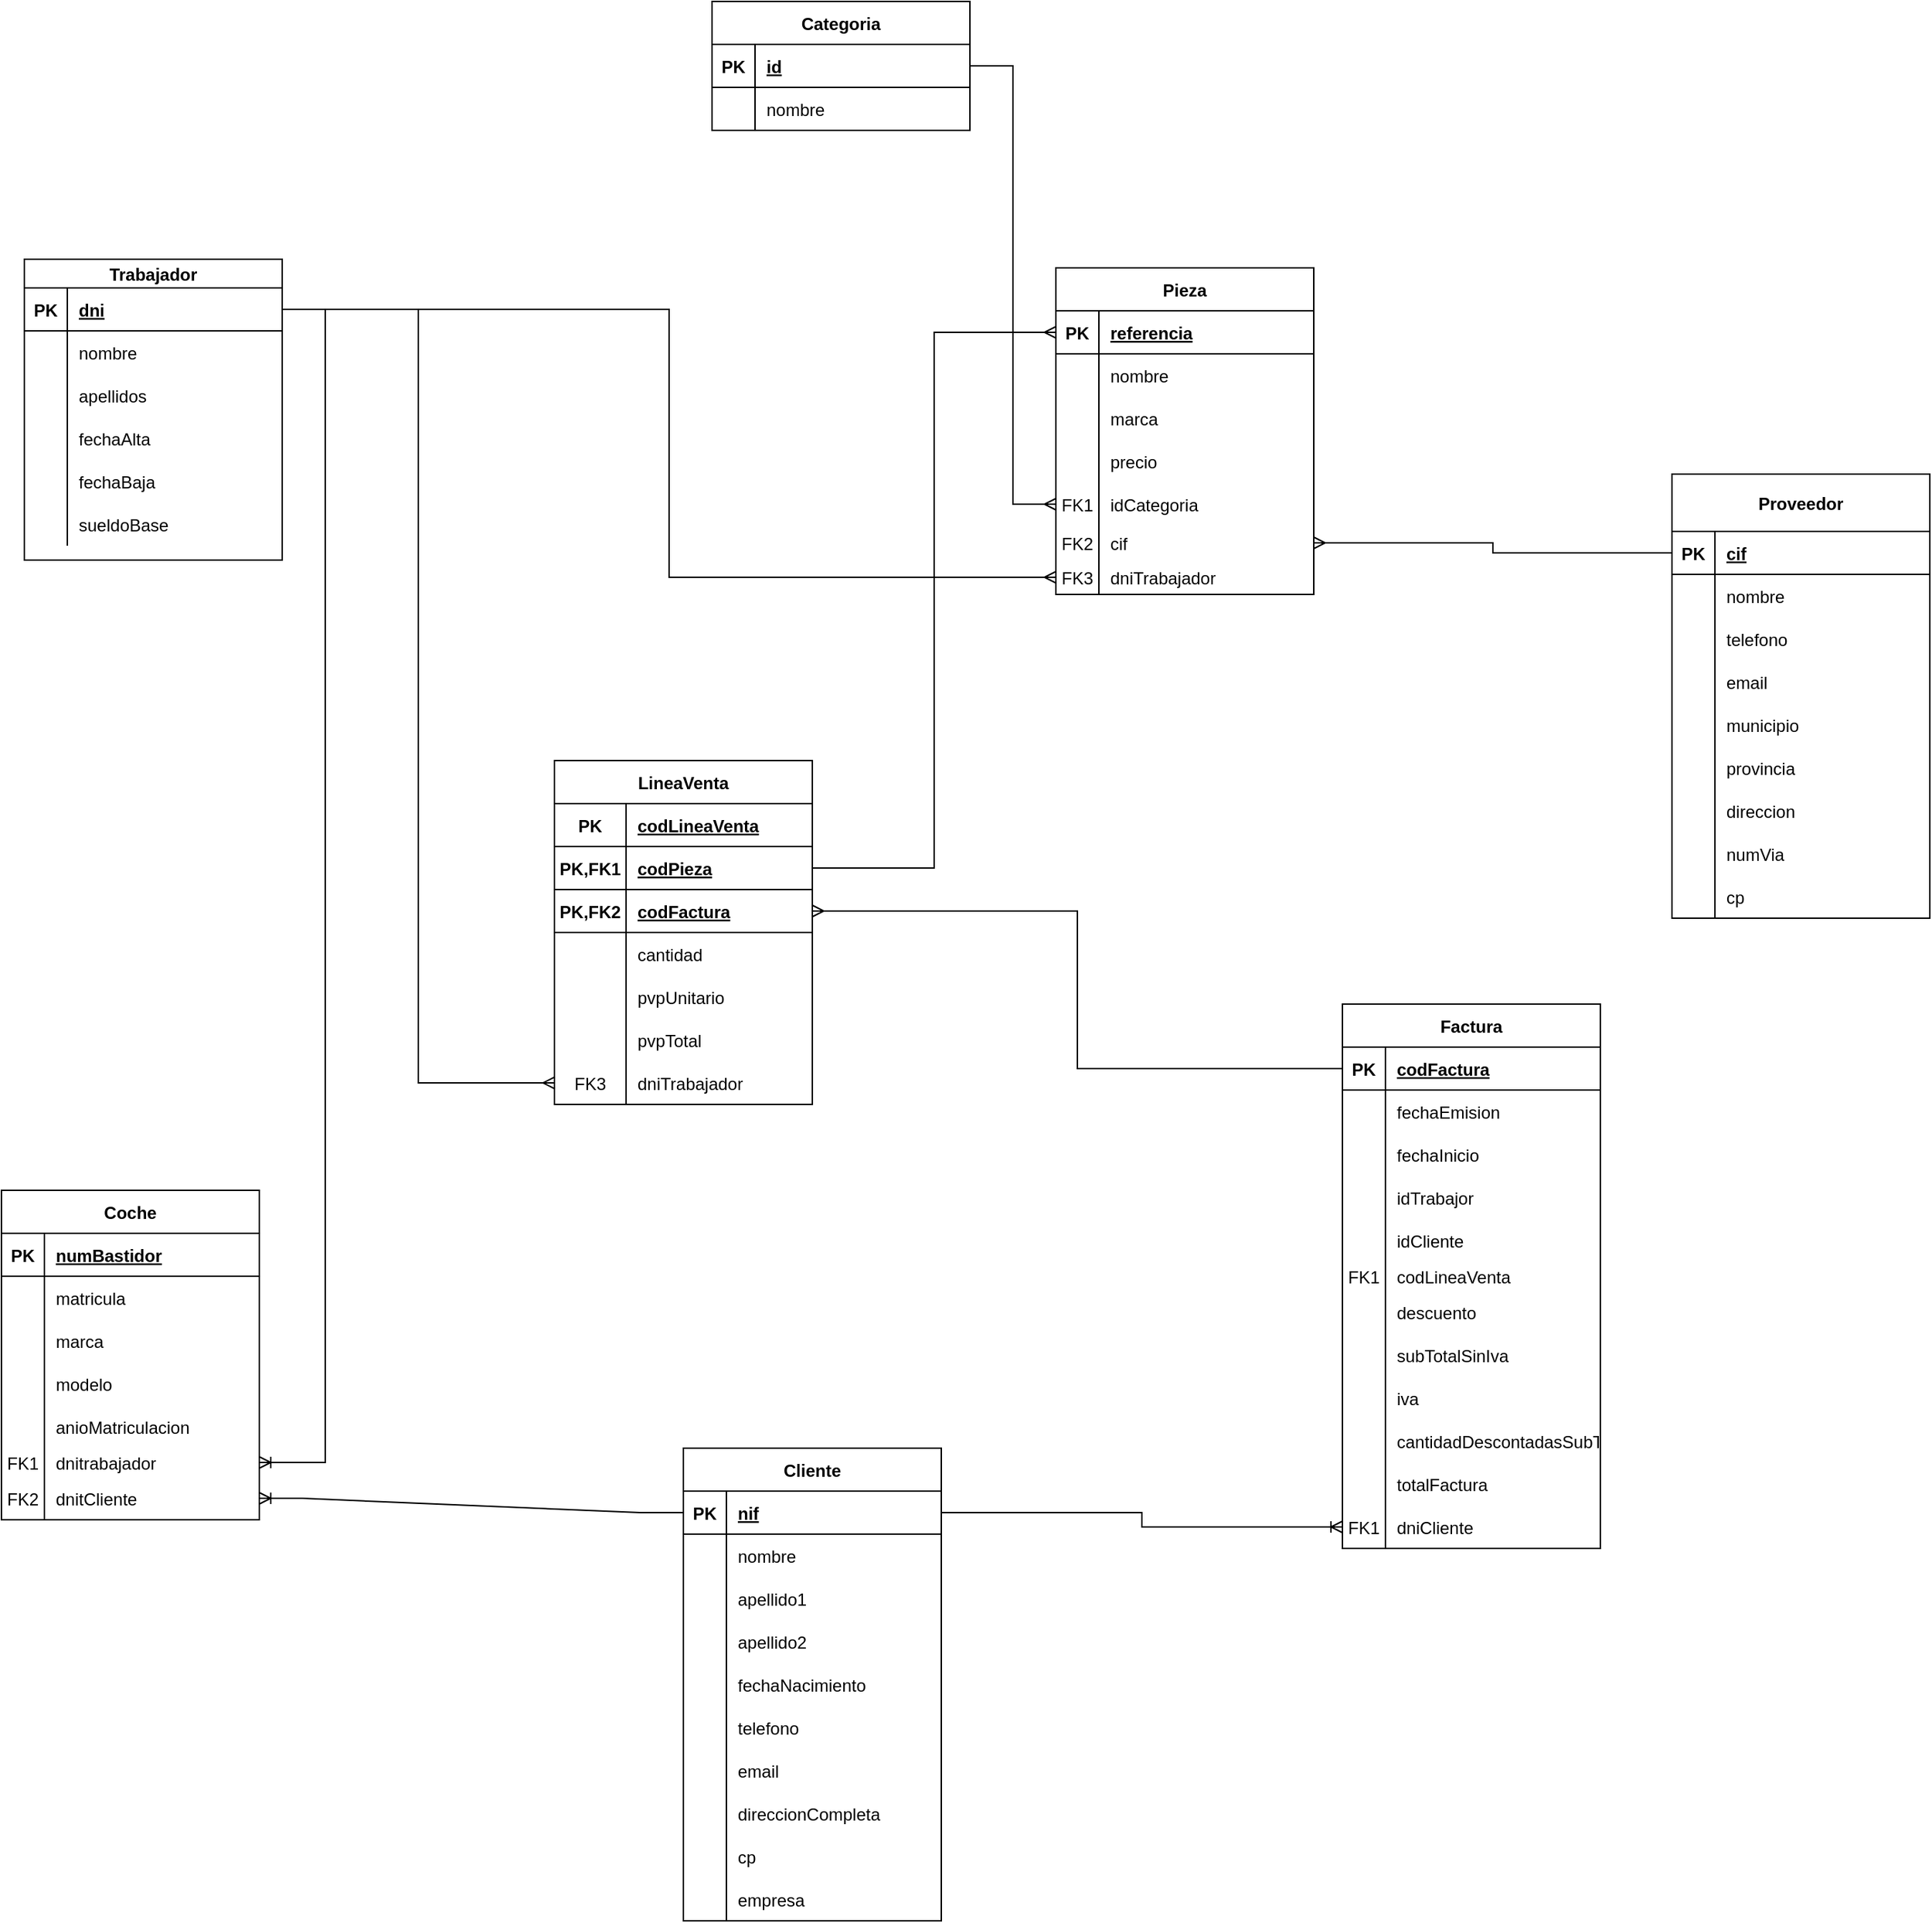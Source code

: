 <mxfile version="20.8.16" type="device"><diagram name="Página-1" id="Az93KRjY-uxkT5ysyOgJ"><mxGraphModel dx="1560" dy="2161" grid="1" gridSize="10" guides="1" tooltips="1" connect="1" arrows="1" fold="1" page="1" pageScale="1" pageWidth="827" pageHeight="1169" math="0" shadow="0"><root><mxCell id="0"/><mxCell id="1" parent="0"/><mxCell id="44bWwldm38G8wdBg2MCT-1" value="Trabajador" style="shape=table;startSize=20;container=1;collapsible=1;childLayout=tableLayout;fixedRows=1;rowLines=0;fontStyle=1;align=center;resizeLast=1;" vertex="1" parent="1"><mxGeometry x="340" y="-680" width="180" height="210" as="geometry"/></mxCell><mxCell id="44bWwldm38G8wdBg2MCT-2" value="" style="shape=tableRow;horizontal=0;startSize=0;swimlaneHead=0;swimlaneBody=0;fillColor=none;collapsible=0;dropTarget=0;points=[[0,0.5],[1,0.5]];portConstraint=eastwest;top=0;left=0;right=0;bottom=1;" vertex="1" parent="44bWwldm38G8wdBg2MCT-1"><mxGeometry y="20" width="180" height="30" as="geometry"/></mxCell><mxCell id="44bWwldm38G8wdBg2MCT-3" value="PK" style="shape=partialRectangle;connectable=0;fillColor=none;top=0;left=0;bottom=0;right=0;fontStyle=1;overflow=hidden;" vertex="1" parent="44bWwldm38G8wdBg2MCT-2"><mxGeometry width="30" height="30" as="geometry"><mxRectangle width="30" height="30" as="alternateBounds"/></mxGeometry></mxCell><mxCell id="44bWwldm38G8wdBg2MCT-4" value="dni" style="shape=partialRectangle;connectable=0;fillColor=none;top=0;left=0;bottom=0;right=0;align=left;spacingLeft=6;fontStyle=5;overflow=hidden;" vertex="1" parent="44bWwldm38G8wdBg2MCT-2"><mxGeometry x="30" width="150" height="30" as="geometry"><mxRectangle width="150" height="30" as="alternateBounds"/></mxGeometry></mxCell><mxCell id="44bWwldm38G8wdBg2MCT-5" value="" style="shape=tableRow;horizontal=0;startSize=0;swimlaneHead=0;swimlaneBody=0;fillColor=none;collapsible=0;dropTarget=0;points=[[0,0.5],[1,0.5]];portConstraint=eastwest;top=0;left=0;right=0;bottom=0;" vertex="1" parent="44bWwldm38G8wdBg2MCT-1"><mxGeometry y="50" width="180" height="30" as="geometry"/></mxCell><mxCell id="44bWwldm38G8wdBg2MCT-6" value="" style="shape=partialRectangle;connectable=0;fillColor=none;top=0;left=0;bottom=0;right=0;editable=1;overflow=hidden;" vertex="1" parent="44bWwldm38G8wdBg2MCT-5"><mxGeometry width="30" height="30" as="geometry"><mxRectangle width="30" height="30" as="alternateBounds"/></mxGeometry></mxCell><mxCell id="44bWwldm38G8wdBg2MCT-7" value="nombre" style="shape=partialRectangle;connectable=0;fillColor=none;top=0;left=0;bottom=0;right=0;align=left;spacingLeft=6;overflow=hidden;" vertex="1" parent="44bWwldm38G8wdBg2MCT-5"><mxGeometry x="30" width="150" height="30" as="geometry"><mxRectangle width="150" height="30" as="alternateBounds"/></mxGeometry></mxCell><mxCell id="44bWwldm38G8wdBg2MCT-8" value="" style="shape=tableRow;horizontal=0;startSize=0;swimlaneHead=0;swimlaneBody=0;fillColor=none;collapsible=0;dropTarget=0;points=[[0,0.5],[1,0.5]];portConstraint=eastwest;top=0;left=0;right=0;bottom=0;" vertex="1" parent="44bWwldm38G8wdBg2MCT-1"><mxGeometry y="80" width="180" height="30" as="geometry"/></mxCell><mxCell id="44bWwldm38G8wdBg2MCT-9" value="" style="shape=partialRectangle;connectable=0;fillColor=none;top=0;left=0;bottom=0;right=0;editable=1;overflow=hidden;" vertex="1" parent="44bWwldm38G8wdBg2MCT-8"><mxGeometry width="30" height="30" as="geometry"><mxRectangle width="30" height="30" as="alternateBounds"/></mxGeometry></mxCell><mxCell id="44bWwldm38G8wdBg2MCT-10" value="apellidos" style="shape=partialRectangle;connectable=0;fillColor=none;top=0;left=0;bottom=0;right=0;align=left;spacingLeft=6;overflow=hidden;" vertex="1" parent="44bWwldm38G8wdBg2MCT-8"><mxGeometry x="30" width="150" height="30" as="geometry"><mxRectangle width="150" height="30" as="alternateBounds"/></mxGeometry></mxCell><mxCell id="44bWwldm38G8wdBg2MCT-11" value="" style="shape=tableRow;horizontal=0;startSize=0;swimlaneHead=0;swimlaneBody=0;fillColor=none;collapsible=0;dropTarget=0;points=[[0,0.5],[1,0.5]];portConstraint=eastwest;top=0;left=0;right=0;bottom=0;" vertex="1" parent="44bWwldm38G8wdBg2MCT-1"><mxGeometry y="110" width="180" height="30" as="geometry"/></mxCell><mxCell id="44bWwldm38G8wdBg2MCT-12" value="" style="shape=partialRectangle;connectable=0;fillColor=none;top=0;left=0;bottom=0;right=0;editable=1;overflow=hidden;" vertex="1" parent="44bWwldm38G8wdBg2MCT-11"><mxGeometry width="30" height="30" as="geometry"><mxRectangle width="30" height="30" as="alternateBounds"/></mxGeometry></mxCell><mxCell id="44bWwldm38G8wdBg2MCT-13" value="fechaAlta" style="shape=partialRectangle;connectable=0;fillColor=none;top=0;left=0;bottom=0;right=0;align=left;spacingLeft=6;overflow=hidden;" vertex="1" parent="44bWwldm38G8wdBg2MCT-11"><mxGeometry x="30" width="150" height="30" as="geometry"><mxRectangle width="150" height="30" as="alternateBounds"/></mxGeometry></mxCell><mxCell id="44bWwldm38G8wdBg2MCT-174" value="" style="shape=tableRow;horizontal=0;startSize=0;swimlaneHead=0;swimlaneBody=0;fillColor=none;collapsible=0;dropTarget=0;points=[[0,0.5],[1,0.5]];portConstraint=eastwest;top=0;left=0;right=0;bottom=0;" vertex="1" parent="44bWwldm38G8wdBg2MCT-1"><mxGeometry y="140" width="180" height="30" as="geometry"/></mxCell><mxCell id="44bWwldm38G8wdBg2MCT-175" value="" style="shape=partialRectangle;connectable=0;fillColor=none;top=0;left=0;bottom=0;right=0;editable=1;overflow=hidden;" vertex="1" parent="44bWwldm38G8wdBg2MCT-174"><mxGeometry width="30" height="30" as="geometry"><mxRectangle width="30" height="30" as="alternateBounds"/></mxGeometry></mxCell><mxCell id="44bWwldm38G8wdBg2MCT-176" value="fechaBaja" style="shape=partialRectangle;connectable=0;fillColor=none;top=0;left=0;bottom=0;right=0;align=left;spacingLeft=6;overflow=hidden;" vertex="1" parent="44bWwldm38G8wdBg2MCT-174"><mxGeometry x="30" width="150" height="30" as="geometry"><mxRectangle width="150" height="30" as="alternateBounds"/></mxGeometry></mxCell><mxCell id="44bWwldm38G8wdBg2MCT-177" value="" style="shape=tableRow;horizontal=0;startSize=0;swimlaneHead=0;swimlaneBody=0;fillColor=none;collapsible=0;dropTarget=0;points=[[0,0.5],[1,0.5]];portConstraint=eastwest;top=0;left=0;right=0;bottom=0;" vertex="1" parent="44bWwldm38G8wdBg2MCT-1"><mxGeometry y="170" width="180" height="30" as="geometry"/></mxCell><mxCell id="44bWwldm38G8wdBg2MCT-178" value="" style="shape=partialRectangle;connectable=0;fillColor=none;top=0;left=0;bottom=0;right=0;editable=1;overflow=hidden;" vertex="1" parent="44bWwldm38G8wdBg2MCT-177"><mxGeometry width="30" height="30" as="geometry"><mxRectangle width="30" height="30" as="alternateBounds"/></mxGeometry></mxCell><mxCell id="44bWwldm38G8wdBg2MCT-179" value="sueldoBase" style="shape=partialRectangle;connectable=0;fillColor=none;top=0;left=0;bottom=0;right=0;align=left;spacingLeft=6;overflow=hidden;" vertex="1" parent="44bWwldm38G8wdBg2MCT-177"><mxGeometry x="30" width="150" height="30" as="geometry"><mxRectangle width="150" height="30" as="alternateBounds"/></mxGeometry></mxCell><mxCell id="44bWwldm38G8wdBg2MCT-14" value="Factura" style="shape=table;startSize=30;container=1;collapsible=1;childLayout=tableLayout;fixedRows=1;rowLines=0;fontStyle=1;align=center;resizeLast=1;" vertex="1" parent="1"><mxGeometry x="1260" y="-160" width="180" height="380" as="geometry"/></mxCell><mxCell id="44bWwldm38G8wdBg2MCT-15" value="" style="shape=tableRow;horizontal=0;startSize=0;swimlaneHead=0;swimlaneBody=0;fillColor=none;collapsible=0;dropTarget=0;points=[[0,0.5],[1,0.5]];portConstraint=eastwest;top=0;left=0;right=0;bottom=1;" vertex="1" parent="44bWwldm38G8wdBg2MCT-14"><mxGeometry y="30" width="180" height="30" as="geometry"/></mxCell><mxCell id="44bWwldm38G8wdBg2MCT-16" value="PK" style="shape=partialRectangle;connectable=0;fillColor=none;top=0;left=0;bottom=0;right=0;fontStyle=1;overflow=hidden;" vertex="1" parent="44bWwldm38G8wdBg2MCT-15"><mxGeometry width="30" height="30" as="geometry"><mxRectangle width="30" height="30" as="alternateBounds"/></mxGeometry></mxCell><mxCell id="44bWwldm38G8wdBg2MCT-17" value="codFactura" style="shape=partialRectangle;connectable=0;fillColor=none;top=0;left=0;bottom=0;right=0;align=left;spacingLeft=6;fontStyle=5;overflow=hidden;" vertex="1" parent="44bWwldm38G8wdBg2MCT-15"><mxGeometry x="30" width="150" height="30" as="geometry"><mxRectangle width="150" height="30" as="alternateBounds"/></mxGeometry></mxCell><mxCell id="44bWwldm38G8wdBg2MCT-18" value="" style="shape=tableRow;horizontal=0;startSize=0;swimlaneHead=0;swimlaneBody=0;fillColor=none;collapsible=0;dropTarget=0;points=[[0,0.5],[1,0.5]];portConstraint=eastwest;top=0;left=0;right=0;bottom=0;" vertex="1" parent="44bWwldm38G8wdBg2MCT-14"><mxGeometry y="60" width="180" height="30" as="geometry"/></mxCell><mxCell id="44bWwldm38G8wdBg2MCT-19" value="" style="shape=partialRectangle;connectable=0;fillColor=none;top=0;left=0;bottom=0;right=0;editable=1;overflow=hidden;" vertex="1" parent="44bWwldm38G8wdBg2MCT-18"><mxGeometry width="30" height="30" as="geometry"><mxRectangle width="30" height="30" as="alternateBounds"/></mxGeometry></mxCell><mxCell id="44bWwldm38G8wdBg2MCT-20" value="fechaEmision" style="shape=partialRectangle;connectable=0;fillColor=none;top=0;left=0;bottom=0;right=0;align=left;spacingLeft=6;overflow=hidden;" vertex="1" parent="44bWwldm38G8wdBg2MCT-18"><mxGeometry x="30" width="150" height="30" as="geometry"><mxRectangle width="150" height="30" as="alternateBounds"/></mxGeometry></mxCell><mxCell id="44bWwldm38G8wdBg2MCT-21" value="" style="shape=tableRow;horizontal=0;startSize=0;swimlaneHead=0;swimlaneBody=0;fillColor=none;collapsible=0;dropTarget=0;points=[[0,0.5],[1,0.5]];portConstraint=eastwest;top=0;left=0;right=0;bottom=0;" vertex="1" parent="44bWwldm38G8wdBg2MCT-14"><mxGeometry y="90" width="180" height="30" as="geometry"/></mxCell><mxCell id="44bWwldm38G8wdBg2MCT-22" value="" style="shape=partialRectangle;connectable=0;fillColor=none;top=0;left=0;bottom=0;right=0;editable=1;overflow=hidden;" vertex="1" parent="44bWwldm38G8wdBg2MCT-21"><mxGeometry width="30" height="30" as="geometry"><mxRectangle width="30" height="30" as="alternateBounds"/></mxGeometry></mxCell><mxCell id="44bWwldm38G8wdBg2MCT-23" value="fechaInicio" style="shape=partialRectangle;connectable=0;fillColor=none;top=0;left=0;bottom=0;right=0;align=left;spacingLeft=6;overflow=hidden;" vertex="1" parent="44bWwldm38G8wdBg2MCT-21"><mxGeometry x="30" width="150" height="30" as="geometry"><mxRectangle width="150" height="30" as="alternateBounds"/></mxGeometry></mxCell><mxCell id="44bWwldm38G8wdBg2MCT-24" value="" style="shape=tableRow;horizontal=0;startSize=0;swimlaneHead=0;swimlaneBody=0;fillColor=none;collapsible=0;dropTarget=0;points=[[0,0.5],[1,0.5]];portConstraint=eastwest;top=0;left=0;right=0;bottom=0;" vertex="1" parent="44bWwldm38G8wdBg2MCT-14"><mxGeometry y="120" width="180" height="30" as="geometry"/></mxCell><mxCell id="44bWwldm38G8wdBg2MCT-25" value="" style="shape=partialRectangle;connectable=0;fillColor=none;top=0;left=0;bottom=0;right=0;editable=1;overflow=hidden;" vertex="1" parent="44bWwldm38G8wdBg2MCT-24"><mxGeometry width="30" height="30" as="geometry"><mxRectangle width="30" height="30" as="alternateBounds"/></mxGeometry></mxCell><mxCell id="44bWwldm38G8wdBg2MCT-26" value="idTrabajor" style="shape=partialRectangle;connectable=0;fillColor=none;top=0;left=0;bottom=0;right=0;align=left;spacingLeft=6;overflow=hidden;" vertex="1" parent="44bWwldm38G8wdBg2MCT-24"><mxGeometry x="30" width="150" height="30" as="geometry"><mxRectangle width="150" height="30" as="alternateBounds"/></mxGeometry></mxCell><mxCell id="44bWwldm38G8wdBg2MCT-150" value="" style="shape=tableRow;horizontal=0;startSize=0;swimlaneHead=0;swimlaneBody=0;fillColor=none;collapsible=0;dropTarget=0;points=[[0,0.5],[1,0.5]];portConstraint=eastwest;top=0;left=0;right=0;bottom=0;" vertex="1" parent="44bWwldm38G8wdBg2MCT-14"><mxGeometry y="150" width="180" height="30" as="geometry"/></mxCell><mxCell id="44bWwldm38G8wdBg2MCT-151" value="" style="shape=partialRectangle;connectable=0;fillColor=none;top=0;left=0;bottom=0;right=0;editable=1;overflow=hidden;" vertex="1" parent="44bWwldm38G8wdBg2MCT-150"><mxGeometry width="30" height="30" as="geometry"><mxRectangle width="30" height="30" as="alternateBounds"/></mxGeometry></mxCell><mxCell id="44bWwldm38G8wdBg2MCT-152" value="idCliente" style="shape=partialRectangle;connectable=0;fillColor=none;top=0;left=0;bottom=0;right=0;align=left;spacingLeft=6;overflow=hidden;" vertex="1" parent="44bWwldm38G8wdBg2MCT-150"><mxGeometry x="30" width="150" height="30" as="geometry"><mxRectangle width="150" height="30" as="alternateBounds"/></mxGeometry></mxCell><mxCell id="44bWwldm38G8wdBg2MCT-153" value="" style="shape=tableRow;horizontal=0;startSize=0;swimlaneHead=0;swimlaneBody=0;fillColor=none;collapsible=0;dropTarget=0;points=[[0,0.5],[1,0.5]];portConstraint=eastwest;top=0;left=0;right=0;bottom=0;" vertex="1" parent="44bWwldm38G8wdBg2MCT-14"><mxGeometry y="180" width="180" height="20" as="geometry"/></mxCell><mxCell id="44bWwldm38G8wdBg2MCT-154" value="FK1" style="shape=partialRectangle;connectable=0;fillColor=none;top=0;left=0;bottom=0;right=0;editable=1;overflow=hidden;" vertex="1" parent="44bWwldm38G8wdBg2MCT-153"><mxGeometry width="30" height="20" as="geometry"><mxRectangle width="30" height="20" as="alternateBounds"/></mxGeometry></mxCell><mxCell id="44bWwldm38G8wdBg2MCT-155" value="codLineaVenta" style="shape=partialRectangle;connectable=0;fillColor=none;top=0;left=0;bottom=0;right=0;align=left;spacingLeft=6;overflow=hidden;" vertex="1" parent="44bWwldm38G8wdBg2MCT-153"><mxGeometry x="30" width="150" height="20" as="geometry"><mxRectangle width="150" height="20" as="alternateBounds"/></mxGeometry></mxCell><mxCell id="44bWwldm38G8wdBg2MCT-156" value="" style="shape=tableRow;horizontal=0;startSize=0;swimlaneHead=0;swimlaneBody=0;fillColor=none;collapsible=0;dropTarget=0;points=[[0,0.5],[1,0.5]];portConstraint=eastwest;top=0;left=0;right=0;bottom=0;" vertex="1" parent="44bWwldm38G8wdBg2MCT-14"><mxGeometry y="200" width="180" height="30" as="geometry"/></mxCell><mxCell id="44bWwldm38G8wdBg2MCT-157" value="" style="shape=partialRectangle;connectable=0;fillColor=none;top=0;left=0;bottom=0;right=0;editable=1;overflow=hidden;" vertex="1" parent="44bWwldm38G8wdBg2MCT-156"><mxGeometry width="30" height="30" as="geometry"><mxRectangle width="30" height="30" as="alternateBounds"/></mxGeometry></mxCell><mxCell id="44bWwldm38G8wdBg2MCT-158" value="descuento" style="shape=partialRectangle;connectable=0;fillColor=none;top=0;left=0;bottom=0;right=0;align=left;spacingLeft=6;overflow=hidden;" vertex="1" parent="44bWwldm38G8wdBg2MCT-156"><mxGeometry x="30" width="150" height="30" as="geometry"><mxRectangle width="150" height="30" as="alternateBounds"/></mxGeometry></mxCell><mxCell id="44bWwldm38G8wdBg2MCT-159" value="" style="shape=tableRow;horizontal=0;startSize=0;swimlaneHead=0;swimlaneBody=0;fillColor=none;collapsible=0;dropTarget=0;points=[[0,0.5],[1,0.5]];portConstraint=eastwest;top=0;left=0;right=0;bottom=0;" vertex="1" parent="44bWwldm38G8wdBg2MCT-14"><mxGeometry y="230" width="180" height="30" as="geometry"/></mxCell><mxCell id="44bWwldm38G8wdBg2MCT-160" value="" style="shape=partialRectangle;connectable=0;fillColor=none;top=0;left=0;bottom=0;right=0;editable=1;overflow=hidden;" vertex="1" parent="44bWwldm38G8wdBg2MCT-159"><mxGeometry width="30" height="30" as="geometry"><mxRectangle width="30" height="30" as="alternateBounds"/></mxGeometry></mxCell><mxCell id="44bWwldm38G8wdBg2MCT-161" value="subTotalSinIva" style="shape=partialRectangle;connectable=0;fillColor=none;top=0;left=0;bottom=0;right=0;align=left;spacingLeft=6;overflow=hidden;" vertex="1" parent="44bWwldm38G8wdBg2MCT-159"><mxGeometry x="30" width="150" height="30" as="geometry"><mxRectangle width="150" height="30" as="alternateBounds"/></mxGeometry></mxCell><mxCell id="44bWwldm38G8wdBg2MCT-162" value="" style="shape=tableRow;horizontal=0;startSize=0;swimlaneHead=0;swimlaneBody=0;fillColor=none;collapsible=0;dropTarget=0;points=[[0,0.5],[1,0.5]];portConstraint=eastwest;top=0;left=0;right=0;bottom=0;" vertex="1" parent="44bWwldm38G8wdBg2MCT-14"><mxGeometry y="260" width="180" height="30" as="geometry"/></mxCell><mxCell id="44bWwldm38G8wdBg2MCT-163" value="" style="shape=partialRectangle;connectable=0;fillColor=none;top=0;left=0;bottom=0;right=0;editable=1;overflow=hidden;" vertex="1" parent="44bWwldm38G8wdBg2MCT-162"><mxGeometry width="30" height="30" as="geometry"><mxRectangle width="30" height="30" as="alternateBounds"/></mxGeometry></mxCell><mxCell id="44bWwldm38G8wdBg2MCT-164" value="iva" style="shape=partialRectangle;connectable=0;fillColor=none;top=0;left=0;bottom=0;right=0;align=left;spacingLeft=6;overflow=hidden;" vertex="1" parent="44bWwldm38G8wdBg2MCT-162"><mxGeometry x="30" width="150" height="30" as="geometry"><mxRectangle width="150" height="30" as="alternateBounds"/></mxGeometry></mxCell><mxCell id="44bWwldm38G8wdBg2MCT-165" value="" style="shape=tableRow;horizontal=0;startSize=0;swimlaneHead=0;swimlaneBody=0;fillColor=none;collapsible=0;dropTarget=0;points=[[0,0.5],[1,0.5]];portConstraint=eastwest;top=0;left=0;right=0;bottom=0;" vertex="1" parent="44bWwldm38G8wdBg2MCT-14"><mxGeometry y="290" width="180" height="30" as="geometry"/></mxCell><mxCell id="44bWwldm38G8wdBg2MCT-166" value="" style="shape=partialRectangle;connectable=0;fillColor=none;top=0;left=0;bottom=0;right=0;editable=1;overflow=hidden;" vertex="1" parent="44bWwldm38G8wdBg2MCT-165"><mxGeometry width="30" height="30" as="geometry"><mxRectangle width="30" height="30" as="alternateBounds"/></mxGeometry></mxCell><mxCell id="44bWwldm38G8wdBg2MCT-167" value="cantidadDescontadasSubTotalSinIva" style="shape=partialRectangle;connectable=0;fillColor=none;top=0;left=0;bottom=0;right=0;align=left;spacingLeft=6;overflow=hidden;" vertex="1" parent="44bWwldm38G8wdBg2MCT-165"><mxGeometry x="30" width="150" height="30" as="geometry"><mxRectangle width="150" height="30" as="alternateBounds"/></mxGeometry></mxCell><mxCell id="44bWwldm38G8wdBg2MCT-168" value="" style="shape=tableRow;horizontal=0;startSize=0;swimlaneHead=0;swimlaneBody=0;fillColor=none;collapsible=0;dropTarget=0;points=[[0,0.5],[1,0.5]];portConstraint=eastwest;top=0;left=0;right=0;bottom=0;" vertex="1" parent="44bWwldm38G8wdBg2MCT-14"><mxGeometry y="320" width="180" height="30" as="geometry"/></mxCell><mxCell id="44bWwldm38G8wdBg2MCT-169" value="" style="shape=partialRectangle;connectable=0;fillColor=none;top=0;left=0;bottom=0;right=0;editable=1;overflow=hidden;" vertex="1" parent="44bWwldm38G8wdBg2MCT-168"><mxGeometry width="30" height="30" as="geometry"><mxRectangle width="30" height="30" as="alternateBounds"/></mxGeometry></mxCell><mxCell id="44bWwldm38G8wdBg2MCT-170" value="totalFactura" style="shape=partialRectangle;connectable=0;fillColor=none;top=0;left=0;bottom=0;right=0;align=left;spacingLeft=6;overflow=hidden;" vertex="1" parent="44bWwldm38G8wdBg2MCT-168"><mxGeometry x="30" width="150" height="30" as="geometry"><mxRectangle width="150" height="30" as="alternateBounds"/></mxGeometry></mxCell><mxCell id="44bWwldm38G8wdBg2MCT-248" value="" style="shape=tableRow;horizontal=0;startSize=0;swimlaneHead=0;swimlaneBody=0;fillColor=none;collapsible=0;dropTarget=0;points=[[0,0.5],[1,0.5]];portConstraint=eastwest;top=0;left=0;right=0;bottom=0;" vertex="1" parent="44bWwldm38G8wdBg2MCT-14"><mxGeometry y="350" width="180" height="30" as="geometry"/></mxCell><mxCell id="44bWwldm38G8wdBg2MCT-249" value="FK1" style="shape=partialRectangle;connectable=0;fillColor=none;top=0;left=0;bottom=0;right=0;editable=1;overflow=hidden;" vertex="1" parent="44bWwldm38G8wdBg2MCT-248"><mxGeometry width="30" height="30" as="geometry"><mxRectangle width="30" height="30" as="alternateBounds"/></mxGeometry></mxCell><mxCell id="44bWwldm38G8wdBg2MCT-250" value="dniCliente" style="shape=partialRectangle;connectable=0;fillColor=none;top=0;left=0;bottom=0;right=0;align=left;spacingLeft=6;overflow=hidden;" vertex="1" parent="44bWwldm38G8wdBg2MCT-248"><mxGeometry x="30" width="150" height="30" as="geometry"><mxRectangle width="150" height="30" as="alternateBounds"/></mxGeometry></mxCell><mxCell id="44bWwldm38G8wdBg2MCT-27" value="LineaVenta" style="shape=table;startSize=30;container=1;collapsible=1;childLayout=tableLayout;fixedRows=1;rowLines=0;fontStyle=1;align=center;resizeLast=1;" vertex="1" parent="1"><mxGeometry x="710" y="-330" width="180" height="240" as="geometry"/></mxCell><mxCell id="44bWwldm38G8wdBg2MCT-28" value="" style="shape=tableRow;horizontal=0;startSize=0;swimlaneHead=0;swimlaneBody=0;fillColor=none;collapsible=0;dropTarget=0;points=[[0,0.5],[1,0.5]];portConstraint=eastwest;top=0;left=0;right=0;bottom=1;" vertex="1" parent="44bWwldm38G8wdBg2MCT-27"><mxGeometry y="30" width="180" height="30" as="geometry"/></mxCell><mxCell id="44bWwldm38G8wdBg2MCT-29" value="PK" style="shape=partialRectangle;connectable=0;fillColor=none;top=0;left=0;bottom=0;right=0;fontStyle=1;overflow=hidden;" vertex="1" parent="44bWwldm38G8wdBg2MCT-28"><mxGeometry width="50" height="30" as="geometry"><mxRectangle width="50" height="30" as="alternateBounds"/></mxGeometry></mxCell><mxCell id="44bWwldm38G8wdBg2MCT-30" value="codLineaVenta" style="shape=partialRectangle;connectable=0;fillColor=none;top=0;left=0;bottom=0;right=0;align=left;spacingLeft=6;fontStyle=5;overflow=hidden;" vertex="1" parent="44bWwldm38G8wdBg2MCT-28"><mxGeometry x="50" width="130" height="30" as="geometry"><mxRectangle width="130" height="30" as="alternateBounds"/></mxGeometry></mxCell><mxCell id="44bWwldm38G8wdBg2MCT-271" value="" style="shape=tableRow;horizontal=0;startSize=0;swimlaneHead=0;swimlaneBody=0;fillColor=none;collapsible=0;dropTarget=0;points=[[0,0.5],[1,0.5]];portConstraint=eastwest;top=0;left=0;right=0;bottom=1;" vertex="1" parent="44bWwldm38G8wdBg2MCT-27"><mxGeometry y="60" width="180" height="30" as="geometry"/></mxCell><mxCell id="44bWwldm38G8wdBg2MCT-272" value="PK,FK1" style="shape=partialRectangle;connectable=0;fillColor=none;top=0;left=0;bottom=0;right=0;fontStyle=1;overflow=hidden;" vertex="1" parent="44bWwldm38G8wdBg2MCT-271"><mxGeometry width="50" height="30" as="geometry"><mxRectangle width="50" height="30" as="alternateBounds"/></mxGeometry></mxCell><mxCell id="44bWwldm38G8wdBg2MCT-273" value="codPieza" style="shape=partialRectangle;connectable=0;fillColor=none;top=0;left=0;bottom=0;right=0;align=left;spacingLeft=6;fontStyle=5;overflow=hidden;" vertex="1" parent="44bWwldm38G8wdBg2MCT-271"><mxGeometry x="50" width="130" height="30" as="geometry"><mxRectangle width="130" height="30" as="alternateBounds"/></mxGeometry></mxCell><mxCell id="44bWwldm38G8wdBg2MCT-263" value="" style="shape=tableRow;horizontal=0;startSize=0;swimlaneHead=0;swimlaneBody=0;fillColor=none;collapsible=0;dropTarget=0;points=[[0,0.5],[1,0.5]];portConstraint=eastwest;top=0;left=0;right=0;bottom=1;" vertex="1" parent="44bWwldm38G8wdBg2MCT-27"><mxGeometry y="90" width="180" height="30" as="geometry"/></mxCell><mxCell id="44bWwldm38G8wdBg2MCT-264" value="PK,FK2" style="shape=partialRectangle;connectable=0;fillColor=none;top=0;left=0;bottom=0;right=0;fontStyle=1;overflow=hidden;" vertex="1" parent="44bWwldm38G8wdBg2MCT-263"><mxGeometry width="50" height="30" as="geometry"><mxRectangle width="50" height="30" as="alternateBounds"/></mxGeometry></mxCell><mxCell id="44bWwldm38G8wdBg2MCT-265" value="codFactura" style="shape=partialRectangle;connectable=0;fillColor=none;top=0;left=0;bottom=0;right=0;align=left;spacingLeft=6;fontStyle=5;overflow=hidden;" vertex="1" parent="44bWwldm38G8wdBg2MCT-263"><mxGeometry x="50" width="130" height="30" as="geometry"><mxRectangle width="130" height="30" as="alternateBounds"/></mxGeometry></mxCell><mxCell id="44bWwldm38G8wdBg2MCT-34" value="" style="shape=tableRow;horizontal=0;startSize=0;swimlaneHead=0;swimlaneBody=0;fillColor=none;collapsible=0;dropTarget=0;points=[[0,0.5],[1,0.5]];portConstraint=eastwest;top=0;left=0;right=0;bottom=0;" vertex="1" parent="44bWwldm38G8wdBg2MCT-27"><mxGeometry y="120" width="180" height="30" as="geometry"/></mxCell><mxCell id="44bWwldm38G8wdBg2MCT-35" value="" style="shape=partialRectangle;connectable=0;fillColor=none;top=0;left=0;bottom=0;right=0;editable=1;overflow=hidden;" vertex="1" parent="44bWwldm38G8wdBg2MCT-34"><mxGeometry width="50" height="30" as="geometry"><mxRectangle width="50" height="30" as="alternateBounds"/></mxGeometry></mxCell><mxCell id="44bWwldm38G8wdBg2MCT-36" value="cantidad" style="shape=partialRectangle;connectable=0;fillColor=none;top=0;left=0;bottom=0;right=0;align=left;spacingLeft=6;overflow=hidden;" vertex="1" parent="44bWwldm38G8wdBg2MCT-34"><mxGeometry x="50" width="130" height="30" as="geometry"><mxRectangle width="130" height="30" as="alternateBounds"/></mxGeometry></mxCell><mxCell id="44bWwldm38G8wdBg2MCT-37" value="" style="shape=tableRow;horizontal=0;startSize=0;swimlaneHead=0;swimlaneBody=0;fillColor=none;collapsible=0;dropTarget=0;points=[[0,0.5],[1,0.5]];portConstraint=eastwest;top=0;left=0;right=0;bottom=0;" vertex="1" parent="44bWwldm38G8wdBg2MCT-27"><mxGeometry y="150" width="180" height="30" as="geometry"/></mxCell><mxCell id="44bWwldm38G8wdBg2MCT-38" value="" style="shape=partialRectangle;connectable=0;fillColor=none;top=0;left=0;bottom=0;right=0;editable=1;overflow=hidden;" vertex="1" parent="44bWwldm38G8wdBg2MCT-37"><mxGeometry width="50" height="30" as="geometry"><mxRectangle width="50" height="30" as="alternateBounds"/></mxGeometry></mxCell><mxCell id="44bWwldm38G8wdBg2MCT-39" value="pvpUnitario" style="shape=partialRectangle;connectable=0;fillColor=none;top=0;left=0;bottom=0;right=0;align=left;spacingLeft=6;overflow=hidden;" vertex="1" parent="44bWwldm38G8wdBg2MCT-37"><mxGeometry x="50" width="130" height="30" as="geometry"><mxRectangle width="130" height="30" as="alternateBounds"/></mxGeometry></mxCell><mxCell id="44bWwldm38G8wdBg2MCT-147" value="" style="shape=tableRow;horizontal=0;startSize=0;swimlaneHead=0;swimlaneBody=0;fillColor=none;collapsible=0;dropTarget=0;points=[[0,0.5],[1,0.5]];portConstraint=eastwest;top=0;left=0;right=0;bottom=0;" vertex="1" parent="44bWwldm38G8wdBg2MCT-27"><mxGeometry y="180" width="180" height="30" as="geometry"/></mxCell><mxCell id="44bWwldm38G8wdBg2MCT-148" value="" style="shape=partialRectangle;connectable=0;fillColor=none;top=0;left=0;bottom=0;right=0;editable=1;overflow=hidden;" vertex="1" parent="44bWwldm38G8wdBg2MCT-147"><mxGeometry width="50" height="30" as="geometry"><mxRectangle width="50" height="30" as="alternateBounds"/></mxGeometry></mxCell><mxCell id="44bWwldm38G8wdBg2MCT-149" value="pvpTotal" style="shape=partialRectangle;connectable=0;fillColor=none;top=0;left=0;bottom=0;right=0;align=left;spacingLeft=6;overflow=hidden;" vertex="1" parent="44bWwldm38G8wdBg2MCT-147"><mxGeometry x="50" width="130" height="30" as="geometry"><mxRectangle width="130" height="30" as="alternateBounds"/></mxGeometry></mxCell><mxCell id="44bWwldm38G8wdBg2MCT-280" value="" style="shape=tableRow;horizontal=0;startSize=0;swimlaneHead=0;swimlaneBody=0;fillColor=none;collapsible=0;dropTarget=0;points=[[0,0.5],[1,0.5]];portConstraint=eastwest;top=0;left=0;right=0;bottom=0;" vertex="1" parent="44bWwldm38G8wdBg2MCT-27"><mxGeometry y="210" width="180" height="30" as="geometry"/></mxCell><mxCell id="44bWwldm38G8wdBg2MCT-281" value="FK3" style="shape=partialRectangle;connectable=0;fillColor=none;top=0;left=0;bottom=0;right=0;editable=1;overflow=hidden;" vertex="1" parent="44bWwldm38G8wdBg2MCT-280"><mxGeometry width="50" height="30" as="geometry"><mxRectangle width="50" height="30" as="alternateBounds"/></mxGeometry></mxCell><mxCell id="44bWwldm38G8wdBg2MCT-282" value="dniTrabajador" style="shape=partialRectangle;connectable=0;fillColor=none;top=0;left=0;bottom=0;right=0;align=left;spacingLeft=6;overflow=hidden;" vertex="1" parent="44bWwldm38G8wdBg2MCT-280"><mxGeometry x="50" width="130" height="30" as="geometry"><mxRectangle width="130" height="30" as="alternateBounds"/></mxGeometry></mxCell><mxCell id="44bWwldm38G8wdBg2MCT-40" value="Proveedor" style="shape=table;startSize=40;container=1;collapsible=1;childLayout=tableLayout;fixedRows=1;rowLines=0;fontStyle=1;align=center;resizeLast=1;" vertex="1" parent="1"><mxGeometry x="1490" y="-530" width="180" height="310" as="geometry"/></mxCell><mxCell id="44bWwldm38G8wdBg2MCT-41" value="" style="shape=tableRow;horizontal=0;startSize=0;swimlaneHead=0;swimlaneBody=0;fillColor=none;collapsible=0;dropTarget=0;points=[[0,0.5],[1,0.5]];portConstraint=eastwest;top=0;left=0;right=0;bottom=1;" vertex="1" parent="44bWwldm38G8wdBg2MCT-40"><mxGeometry y="40" width="180" height="30" as="geometry"/></mxCell><mxCell id="44bWwldm38G8wdBg2MCT-42" value="PK" style="shape=partialRectangle;connectable=0;fillColor=none;top=0;left=0;bottom=0;right=0;fontStyle=1;overflow=hidden;" vertex="1" parent="44bWwldm38G8wdBg2MCT-41"><mxGeometry width="30" height="30" as="geometry"><mxRectangle width="30" height="30" as="alternateBounds"/></mxGeometry></mxCell><mxCell id="44bWwldm38G8wdBg2MCT-43" value="cif" style="shape=partialRectangle;connectable=0;fillColor=none;top=0;left=0;bottom=0;right=0;align=left;spacingLeft=6;fontStyle=5;overflow=hidden;" vertex="1" parent="44bWwldm38G8wdBg2MCT-41"><mxGeometry x="30" width="150" height="30" as="geometry"><mxRectangle width="150" height="30" as="alternateBounds"/></mxGeometry></mxCell><mxCell id="44bWwldm38G8wdBg2MCT-44" value="" style="shape=tableRow;horizontal=0;startSize=0;swimlaneHead=0;swimlaneBody=0;fillColor=none;collapsible=0;dropTarget=0;points=[[0,0.5],[1,0.5]];portConstraint=eastwest;top=0;left=0;right=0;bottom=0;" vertex="1" parent="44bWwldm38G8wdBg2MCT-40"><mxGeometry y="70" width="180" height="30" as="geometry"/></mxCell><mxCell id="44bWwldm38G8wdBg2MCT-45" value="" style="shape=partialRectangle;connectable=0;fillColor=none;top=0;left=0;bottom=0;right=0;editable=1;overflow=hidden;" vertex="1" parent="44bWwldm38G8wdBg2MCT-44"><mxGeometry width="30" height="30" as="geometry"><mxRectangle width="30" height="30" as="alternateBounds"/></mxGeometry></mxCell><mxCell id="44bWwldm38G8wdBg2MCT-46" value="nombre" style="shape=partialRectangle;connectable=0;fillColor=none;top=0;left=0;bottom=0;right=0;align=left;spacingLeft=6;overflow=hidden;" vertex="1" parent="44bWwldm38G8wdBg2MCT-44"><mxGeometry x="30" width="150" height="30" as="geometry"><mxRectangle width="150" height="30" as="alternateBounds"/></mxGeometry></mxCell><mxCell id="44bWwldm38G8wdBg2MCT-47" value="" style="shape=tableRow;horizontal=0;startSize=0;swimlaneHead=0;swimlaneBody=0;fillColor=none;collapsible=0;dropTarget=0;points=[[0,0.5],[1,0.5]];portConstraint=eastwest;top=0;left=0;right=0;bottom=0;" vertex="1" parent="44bWwldm38G8wdBg2MCT-40"><mxGeometry y="100" width="180" height="30" as="geometry"/></mxCell><mxCell id="44bWwldm38G8wdBg2MCT-48" value="" style="shape=partialRectangle;connectable=0;fillColor=none;top=0;left=0;bottom=0;right=0;editable=1;overflow=hidden;" vertex="1" parent="44bWwldm38G8wdBg2MCT-47"><mxGeometry width="30" height="30" as="geometry"><mxRectangle width="30" height="30" as="alternateBounds"/></mxGeometry></mxCell><mxCell id="44bWwldm38G8wdBg2MCT-49" value="telefono" style="shape=partialRectangle;connectable=0;fillColor=none;top=0;left=0;bottom=0;right=0;align=left;spacingLeft=6;overflow=hidden;" vertex="1" parent="44bWwldm38G8wdBg2MCT-47"><mxGeometry x="30" width="150" height="30" as="geometry"><mxRectangle width="150" height="30" as="alternateBounds"/></mxGeometry></mxCell><mxCell id="44bWwldm38G8wdBg2MCT-50" value="" style="shape=tableRow;horizontal=0;startSize=0;swimlaneHead=0;swimlaneBody=0;fillColor=none;collapsible=0;dropTarget=0;points=[[0,0.5],[1,0.5]];portConstraint=eastwest;top=0;left=0;right=0;bottom=0;" vertex="1" parent="44bWwldm38G8wdBg2MCT-40"><mxGeometry y="130" width="180" height="30" as="geometry"/></mxCell><mxCell id="44bWwldm38G8wdBg2MCT-51" value="" style="shape=partialRectangle;connectable=0;fillColor=none;top=0;left=0;bottom=0;right=0;editable=1;overflow=hidden;" vertex="1" parent="44bWwldm38G8wdBg2MCT-50"><mxGeometry width="30" height="30" as="geometry"><mxRectangle width="30" height="30" as="alternateBounds"/></mxGeometry></mxCell><mxCell id="44bWwldm38G8wdBg2MCT-52" value="email" style="shape=partialRectangle;connectable=0;fillColor=none;top=0;left=0;bottom=0;right=0;align=left;spacingLeft=6;overflow=hidden;" vertex="1" parent="44bWwldm38G8wdBg2MCT-50"><mxGeometry x="30" width="150" height="30" as="geometry"><mxRectangle width="150" height="30" as="alternateBounds"/></mxGeometry></mxCell><mxCell id="44bWwldm38G8wdBg2MCT-132" value="" style="shape=tableRow;horizontal=0;startSize=0;swimlaneHead=0;swimlaneBody=0;fillColor=none;collapsible=0;dropTarget=0;points=[[0,0.5],[1,0.5]];portConstraint=eastwest;top=0;left=0;right=0;bottom=0;" vertex="1" parent="44bWwldm38G8wdBg2MCT-40"><mxGeometry y="160" width="180" height="30" as="geometry"/></mxCell><mxCell id="44bWwldm38G8wdBg2MCT-133" value="" style="shape=partialRectangle;connectable=0;fillColor=none;top=0;left=0;bottom=0;right=0;editable=1;overflow=hidden;" vertex="1" parent="44bWwldm38G8wdBg2MCT-132"><mxGeometry width="30" height="30" as="geometry"><mxRectangle width="30" height="30" as="alternateBounds"/></mxGeometry></mxCell><mxCell id="44bWwldm38G8wdBg2MCT-134" value="municipio" style="shape=partialRectangle;connectable=0;fillColor=none;top=0;left=0;bottom=0;right=0;align=left;spacingLeft=6;overflow=hidden;" vertex="1" parent="44bWwldm38G8wdBg2MCT-132"><mxGeometry x="30" width="150" height="30" as="geometry"><mxRectangle width="150" height="30" as="alternateBounds"/></mxGeometry></mxCell><mxCell id="44bWwldm38G8wdBg2MCT-135" value="" style="shape=tableRow;horizontal=0;startSize=0;swimlaneHead=0;swimlaneBody=0;fillColor=none;collapsible=0;dropTarget=0;points=[[0,0.5],[1,0.5]];portConstraint=eastwest;top=0;left=0;right=0;bottom=0;" vertex="1" parent="44bWwldm38G8wdBg2MCT-40"><mxGeometry y="190" width="180" height="30" as="geometry"/></mxCell><mxCell id="44bWwldm38G8wdBg2MCT-136" value="" style="shape=partialRectangle;connectable=0;fillColor=none;top=0;left=0;bottom=0;right=0;editable=1;overflow=hidden;" vertex="1" parent="44bWwldm38G8wdBg2MCT-135"><mxGeometry width="30" height="30" as="geometry"><mxRectangle width="30" height="30" as="alternateBounds"/></mxGeometry></mxCell><mxCell id="44bWwldm38G8wdBg2MCT-137" value="provincia" style="shape=partialRectangle;connectable=0;fillColor=none;top=0;left=0;bottom=0;right=0;align=left;spacingLeft=6;overflow=hidden;" vertex="1" parent="44bWwldm38G8wdBg2MCT-135"><mxGeometry x="30" width="150" height="30" as="geometry"><mxRectangle width="150" height="30" as="alternateBounds"/></mxGeometry></mxCell><mxCell id="44bWwldm38G8wdBg2MCT-138" value="" style="shape=tableRow;horizontal=0;startSize=0;swimlaneHead=0;swimlaneBody=0;fillColor=none;collapsible=0;dropTarget=0;points=[[0,0.5],[1,0.5]];portConstraint=eastwest;top=0;left=0;right=0;bottom=0;" vertex="1" parent="44bWwldm38G8wdBg2MCT-40"><mxGeometry y="220" width="180" height="30" as="geometry"/></mxCell><mxCell id="44bWwldm38G8wdBg2MCT-139" value="" style="shape=partialRectangle;connectable=0;fillColor=none;top=0;left=0;bottom=0;right=0;editable=1;overflow=hidden;" vertex="1" parent="44bWwldm38G8wdBg2MCT-138"><mxGeometry width="30" height="30" as="geometry"><mxRectangle width="30" height="30" as="alternateBounds"/></mxGeometry></mxCell><mxCell id="44bWwldm38G8wdBg2MCT-140" value="direccion" style="shape=partialRectangle;connectable=0;fillColor=none;top=0;left=0;bottom=0;right=0;align=left;spacingLeft=6;overflow=hidden;" vertex="1" parent="44bWwldm38G8wdBg2MCT-138"><mxGeometry x="30" width="150" height="30" as="geometry"><mxRectangle width="150" height="30" as="alternateBounds"/></mxGeometry></mxCell><mxCell id="44bWwldm38G8wdBg2MCT-141" value="" style="shape=tableRow;horizontal=0;startSize=0;swimlaneHead=0;swimlaneBody=0;fillColor=none;collapsible=0;dropTarget=0;points=[[0,0.5],[1,0.5]];portConstraint=eastwest;top=0;left=0;right=0;bottom=0;" vertex="1" parent="44bWwldm38G8wdBg2MCT-40"><mxGeometry y="250" width="180" height="30" as="geometry"/></mxCell><mxCell id="44bWwldm38G8wdBg2MCT-142" value="" style="shape=partialRectangle;connectable=0;fillColor=none;top=0;left=0;bottom=0;right=0;editable=1;overflow=hidden;" vertex="1" parent="44bWwldm38G8wdBg2MCT-141"><mxGeometry width="30" height="30" as="geometry"><mxRectangle width="30" height="30" as="alternateBounds"/></mxGeometry></mxCell><mxCell id="44bWwldm38G8wdBg2MCT-143" value="numVia" style="shape=partialRectangle;connectable=0;fillColor=none;top=0;left=0;bottom=0;right=0;align=left;spacingLeft=6;overflow=hidden;" vertex="1" parent="44bWwldm38G8wdBg2MCT-141"><mxGeometry x="30" width="150" height="30" as="geometry"><mxRectangle width="150" height="30" as="alternateBounds"/></mxGeometry></mxCell><mxCell id="44bWwldm38G8wdBg2MCT-144" value="" style="shape=tableRow;horizontal=0;startSize=0;swimlaneHead=0;swimlaneBody=0;fillColor=none;collapsible=0;dropTarget=0;points=[[0,0.5],[1,0.5]];portConstraint=eastwest;top=0;left=0;right=0;bottom=0;" vertex="1" parent="44bWwldm38G8wdBg2MCT-40"><mxGeometry y="280" width="180" height="30" as="geometry"/></mxCell><mxCell id="44bWwldm38G8wdBg2MCT-145" value="" style="shape=partialRectangle;connectable=0;fillColor=none;top=0;left=0;bottom=0;right=0;editable=1;overflow=hidden;" vertex="1" parent="44bWwldm38G8wdBg2MCT-144"><mxGeometry width="30" height="30" as="geometry"><mxRectangle width="30" height="30" as="alternateBounds"/></mxGeometry></mxCell><mxCell id="44bWwldm38G8wdBg2MCT-146" value="cp" style="shape=partialRectangle;connectable=0;fillColor=none;top=0;left=0;bottom=0;right=0;align=left;spacingLeft=6;overflow=hidden;" vertex="1" parent="44bWwldm38G8wdBg2MCT-144"><mxGeometry x="30" width="150" height="30" as="geometry"><mxRectangle width="150" height="30" as="alternateBounds"/></mxGeometry></mxCell><mxCell id="44bWwldm38G8wdBg2MCT-53" value="Categoria" style="shape=table;startSize=30;container=1;collapsible=1;childLayout=tableLayout;fixedRows=1;rowLines=0;fontStyle=1;align=center;resizeLast=1;" vertex="1" parent="1"><mxGeometry x="820" y="-860" width="180" height="90" as="geometry"/></mxCell><mxCell id="44bWwldm38G8wdBg2MCT-54" value="" style="shape=tableRow;horizontal=0;startSize=0;swimlaneHead=0;swimlaneBody=0;fillColor=none;collapsible=0;dropTarget=0;points=[[0,0.5],[1,0.5]];portConstraint=eastwest;top=0;left=0;right=0;bottom=1;" vertex="1" parent="44bWwldm38G8wdBg2MCT-53"><mxGeometry y="30" width="180" height="30" as="geometry"/></mxCell><mxCell id="44bWwldm38G8wdBg2MCT-55" value="PK" style="shape=partialRectangle;connectable=0;fillColor=none;top=0;left=0;bottom=0;right=0;fontStyle=1;overflow=hidden;" vertex="1" parent="44bWwldm38G8wdBg2MCT-54"><mxGeometry width="30" height="30" as="geometry"><mxRectangle width="30" height="30" as="alternateBounds"/></mxGeometry></mxCell><mxCell id="44bWwldm38G8wdBg2MCT-56" value="id" style="shape=partialRectangle;connectable=0;fillColor=none;top=0;left=0;bottom=0;right=0;align=left;spacingLeft=6;fontStyle=5;overflow=hidden;" vertex="1" parent="44bWwldm38G8wdBg2MCT-54"><mxGeometry x="30" width="150" height="30" as="geometry"><mxRectangle width="150" height="30" as="alternateBounds"/></mxGeometry></mxCell><mxCell id="44bWwldm38G8wdBg2MCT-57" value="" style="shape=tableRow;horizontal=0;startSize=0;swimlaneHead=0;swimlaneBody=0;fillColor=none;collapsible=0;dropTarget=0;points=[[0,0.5],[1,0.5]];portConstraint=eastwest;top=0;left=0;right=0;bottom=0;" vertex="1" parent="44bWwldm38G8wdBg2MCT-53"><mxGeometry y="60" width="180" height="30" as="geometry"/></mxCell><mxCell id="44bWwldm38G8wdBg2MCT-58" value="" style="shape=partialRectangle;connectable=0;fillColor=none;top=0;left=0;bottom=0;right=0;editable=1;overflow=hidden;" vertex="1" parent="44bWwldm38G8wdBg2MCT-57"><mxGeometry width="30" height="30" as="geometry"><mxRectangle width="30" height="30" as="alternateBounds"/></mxGeometry></mxCell><mxCell id="44bWwldm38G8wdBg2MCT-59" value="nombre" style="shape=partialRectangle;connectable=0;fillColor=none;top=0;left=0;bottom=0;right=0;align=left;spacingLeft=6;overflow=hidden;" vertex="1" parent="44bWwldm38G8wdBg2MCT-57"><mxGeometry x="30" width="150" height="30" as="geometry"><mxRectangle width="150" height="30" as="alternateBounds"/></mxGeometry></mxCell><mxCell id="44bWwldm38G8wdBg2MCT-66" value="Coche" style="shape=table;startSize=30;container=1;collapsible=1;childLayout=tableLayout;fixedRows=1;rowLines=0;fontStyle=1;align=center;resizeLast=1;" vertex="1" parent="1"><mxGeometry x="324" y="-30" width="180" height="230" as="geometry"/></mxCell><mxCell id="44bWwldm38G8wdBg2MCT-67" value="" style="shape=tableRow;horizontal=0;startSize=0;swimlaneHead=0;swimlaneBody=0;fillColor=none;collapsible=0;dropTarget=0;points=[[0,0.5],[1,0.5]];portConstraint=eastwest;top=0;left=0;right=0;bottom=1;" vertex="1" parent="44bWwldm38G8wdBg2MCT-66"><mxGeometry y="30" width="180" height="30" as="geometry"/></mxCell><mxCell id="44bWwldm38G8wdBg2MCT-68" value="PK" style="shape=partialRectangle;connectable=0;fillColor=none;top=0;left=0;bottom=0;right=0;fontStyle=1;overflow=hidden;" vertex="1" parent="44bWwldm38G8wdBg2MCT-67"><mxGeometry width="30" height="30" as="geometry"><mxRectangle width="30" height="30" as="alternateBounds"/></mxGeometry></mxCell><mxCell id="44bWwldm38G8wdBg2MCT-69" value="numBastidor" style="shape=partialRectangle;connectable=0;fillColor=none;top=0;left=0;bottom=0;right=0;align=left;spacingLeft=6;fontStyle=5;overflow=hidden;" vertex="1" parent="44bWwldm38G8wdBg2MCT-67"><mxGeometry x="30" width="150" height="30" as="geometry"><mxRectangle width="150" height="30" as="alternateBounds"/></mxGeometry></mxCell><mxCell id="44bWwldm38G8wdBg2MCT-70" value="" style="shape=tableRow;horizontal=0;startSize=0;swimlaneHead=0;swimlaneBody=0;fillColor=none;collapsible=0;dropTarget=0;points=[[0,0.5],[1,0.5]];portConstraint=eastwest;top=0;left=0;right=0;bottom=0;" vertex="1" parent="44bWwldm38G8wdBg2MCT-66"><mxGeometry y="60" width="180" height="30" as="geometry"/></mxCell><mxCell id="44bWwldm38G8wdBg2MCT-71" value="" style="shape=partialRectangle;connectable=0;fillColor=none;top=0;left=0;bottom=0;right=0;editable=1;overflow=hidden;" vertex="1" parent="44bWwldm38G8wdBg2MCT-70"><mxGeometry width="30" height="30" as="geometry"><mxRectangle width="30" height="30" as="alternateBounds"/></mxGeometry></mxCell><mxCell id="44bWwldm38G8wdBg2MCT-72" value="matricula" style="shape=partialRectangle;connectable=0;fillColor=none;top=0;left=0;bottom=0;right=0;align=left;spacingLeft=6;overflow=hidden;" vertex="1" parent="44bWwldm38G8wdBg2MCT-70"><mxGeometry x="30" width="150" height="30" as="geometry"><mxRectangle width="150" height="30" as="alternateBounds"/></mxGeometry></mxCell><mxCell id="44bWwldm38G8wdBg2MCT-73" value="" style="shape=tableRow;horizontal=0;startSize=0;swimlaneHead=0;swimlaneBody=0;fillColor=none;collapsible=0;dropTarget=0;points=[[0,0.5],[1,0.5]];portConstraint=eastwest;top=0;left=0;right=0;bottom=0;" vertex="1" parent="44bWwldm38G8wdBg2MCT-66"><mxGeometry y="90" width="180" height="30" as="geometry"/></mxCell><mxCell id="44bWwldm38G8wdBg2MCT-74" value="" style="shape=partialRectangle;connectable=0;fillColor=none;top=0;left=0;bottom=0;right=0;editable=1;overflow=hidden;" vertex="1" parent="44bWwldm38G8wdBg2MCT-73"><mxGeometry width="30" height="30" as="geometry"><mxRectangle width="30" height="30" as="alternateBounds"/></mxGeometry></mxCell><mxCell id="44bWwldm38G8wdBg2MCT-75" value="marca" style="shape=partialRectangle;connectable=0;fillColor=none;top=0;left=0;bottom=0;right=0;align=left;spacingLeft=6;overflow=hidden;" vertex="1" parent="44bWwldm38G8wdBg2MCT-73"><mxGeometry x="30" width="150" height="30" as="geometry"><mxRectangle width="150" height="30" as="alternateBounds"/></mxGeometry></mxCell><mxCell id="44bWwldm38G8wdBg2MCT-76" value="" style="shape=tableRow;horizontal=0;startSize=0;swimlaneHead=0;swimlaneBody=0;fillColor=none;collapsible=0;dropTarget=0;points=[[0,0.5],[1,0.5]];portConstraint=eastwest;top=0;left=0;right=0;bottom=0;" vertex="1" parent="44bWwldm38G8wdBg2MCT-66"><mxGeometry y="120" width="180" height="30" as="geometry"/></mxCell><mxCell id="44bWwldm38G8wdBg2MCT-77" value="" style="shape=partialRectangle;connectable=0;fillColor=none;top=0;left=0;bottom=0;right=0;editable=1;overflow=hidden;" vertex="1" parent="44bWwldm38G8wdBg2MCT-76"><mxGeometry width="30" height="30" as="geometry"><mxRectangle width="30" height="30" as="alternateBounds"/></mxGeometry></mxCell><mxCell id="44bWwldm38G8wdBg2MCT-78" value="modelo" style="shape=partialRectangle;connectable=0;fillColor=none;top=0;left=0;bottom=0;right=0;align=left;spacingLeft=6;overflow=hidden;" vertex="1" parent="44bWwldm38G8wdBg2MCT-76"><mxGeometry x="30" width="150" height="30" as="geometry"><mxRectangle width="150" height="30" as="alternateBounds"/></mxGeometry></mxCell><mxCell id="44bWwldm38G8wdBg2MCT-129" value="" style="shape=tableRow;horizontal=0;startSize=0;swimlaneHead=0;swimlaneBody=0;fillColor=none;collapsible=0;dropTarget=0;points=[[0,0.5],[1,0.5]];portConstraint=eastwest;top=0;left=0;right=0;bottom=0;" vertex="1" parent="44bWwldm38G8wdBg2MCT-66"><mxGeometry y="150" width="180" height="30" as="geometry"/></mxCell><mxCell id="44bWwldm38G8wdBg2MCT-130" value="" style="shape=partialRectangle;connectable=0;fillColor=none;top=0;left=0;bottom=0;right=0;editable=1;overflow=hidden;" vertex="1" parent="44bWwldm38G8wdBg2MCT-129"><mxGeometry width="30" height="30" as="geometry"><mxRectangle width="30" height="30" as="alternateBounds"/></mxGeometry></mxCell><mxCell id="44bWwldm38G8wdBg2MCT-131" value="anioMatriculacion" style="shape=partialRectangle;connectable=0;fillColor=none;top=0;left=0;bottom=0;right=0;align=left;spacingLeft=6;overflow=hidden;" vertex="1" parent="44bWwldm38G8wdBg2MCT-129"><mxGeometry x="30" width="150" height="30" as="geometry"><mxRectangle width="150" height="30" as="alternateBounds"/></mxGeometry></mxCell><mxCell id="44bWwldm38G8wdBg2MCT-240" value="" style="shape=tableRow;horizontal=0;startSize=0;swimlaneHead=0;swimlaneBody=0;fillColor=none;collapsible=0;dropTarget=0;points=[[0,0.5],[1,0.5]];portConstraint=eastwest;top=0;left=0;right=0;bottom=0;" vertex="1" parent="44bWwldm38G8wdBg2MCT-66"><mxGeometry y="180" width="180" height="20" as="geometry"/></mxCell><mxCell id="44bWwldm38G8wdBg2MCT-241" value="FK1" style="shape=partialRectangle;connectable=0;fillColor=none;top=0;left=0;bottom=0;right=0;editable=1;overflow=hidden;" vertex="1" parent="44bWwldm38G8wdBg2MCT-240"><mxGeometry width="30" height="20" as="geometry"><mxRectangle width="30" height="20" as="alternateBounds"/></mxGeometry></mxCell><mxCell id="44bWwldm38G8wdBg2MCT-242" value="dnitrabajador" style="shape=partialRectangle;connectable=0;fillColor=none;top=0;left=0;bottom=0;right=0;align=left;spacingLeft=6;overflow=hidden;" vertex="1" parent="44bWwldm38G8wdBg2MCT-240"><mxGeometry x="30" width="150" height="20" as="geometry"><mxRectangle width="150" height="20" as="alternateBounds"/></mxGeometry></mxCell><mxCell id="44bWwldm38G8wdBg2MCT-245" value="" style="shape=tableRow;horizontal=0;startSize=0;swimlaneHead=0;swimlaneBody=0;fillColor=none;collapsible=0;dropTarget=0;points=[[0,0.5],[1,0.5]];portConstraint=eastwest;top=0;left=0;right=0;bottom=0;" vertex="1" parent="44bWwldm38G8wdBg2MCT-66"><mxGeometry y="200" width="180" height="30" as="geometry"/></mxCell><mxCell id="44bWwldm38G8wdBg2MCT-246" value="FK2" style="shape=partialRectangle;connectable=0;fillColor=none;top=0;left=0;bottom=0;right=0;editable=1;overflow=hidden;" vertex="1" parent="44bWwldm38G8wdBg2MCT-245"><mxGeometry width="30" height="30" as="geometry"><mxRectangle width="30" height="30" as="alternateBounds"/></mxGeometry></mxCell><mxCell id="44bWwldm38G8wdBg2MCT-247" value="dnitCliente" style="shape=partialRectangle;connectable=0;fillColor=none;top=0;left=0;bottom=0;right=0;align=left;spacingLeft=6;overflow=hidden;" vertex="1" parent="44bWwldm38G8wdBg2MCT-245"><mxGeometry x="30" width="150" height="30" as="geometry"><mxRectangle width="150" height="30" as="alternateBounds"/></mxGeometry></mxCell><mxCell id="44bWwldm38G8wdBg2MCT-79" value="Pieza" style="shape=table;startSize=30;container=1;collapsible=1;childLayout=tableLayout;fixedRows=1;rowLines=0;fontStyle=1;align=center;resizeLast=1;" vertex="1" parent="1"><mxGeometry x="1060" y="-674" width="180" height="228" as="geometry"/></mxCell><mxCell id="44bWwldm38G8wdBg2MCT-80" value="" style="shape=tableRow;horizontal=0;startSize=0;swimlaneHead=0;swimlaneBody=0;fillColor=none;collapsible=0;dropTarget=0;points=[[0,0.5],[1,0.5]];portConstraint=eastwest;top=0;left=0;right=0;bottom=1;" vertex="1" parent="44bWwldm38G8wdBg2MCT-79"><mxGeometry y="30" width="180" height="30" as="geometry"/></mxCell><mxCell id="44bWwldm38G8wdBg2MCT-81" value="PK" style="shape=partialRectangle;connectable=0;fillColor=none;top=0;left=0;bottom=0;right=0;fontStyle=1;overflow=hidden;" vertex="1" parent="44bWwldm38G8wdBg2MCT-80"><mxGeometry width="30" height="30" as="geometry"><mxRectangle width="30" height="30" as="alternateBounds"/></mxGeometry></mxCell><mxCell id="44bWwldm38G8wdBg2MCT-82" value="referencia" style="shape=partialRectangle;connectable=0;fillColor=none;top=0;left=0;bottom=0;right=0;align=left;spacingLeft=6;fontStyle=5;overflow=hidden;" vertex="1" parent="44bWwldm38G8wdBg2MCT-80"><mxGeometry x="30" width="150" height="30" as="geometry"><mxRectangle width="150" height="30" as="alternateBounds"/></mxGeometry></mxCell><mxCell id="44bWwldm38G8wdBg2MCT-83" value="" style="shape=tableRow;horizontal=0;startSize=0;swimlaneHead=0;swimlaneBody=0;fillColor=none;collapsible=0;dropTarget=0;points=[[0,0.5],[1,0.5]];portConstraint=eastwest;top=0;left=0;right=0;bottom=0;" vertex="1" parent="44bWwldm38G8wdBg2MCT-79"><mxGeometry y="60" width="180" height="30" as="geometry"/></mxCell><mxCell id="44bWwldm38G8wdBg2MCT-84" value="" style="shape=partialRectangle;connectable=0;fillColor=none;top=0;left=0;bottom=0;right=0;editable=1;overflow=hidden;" vertex="1" parent="44bWwldm38G8wdBg2MCT-83"><mxGeometry width="30" height="30" as="geometry"><mxRectangle width="30" height="30" as="alternateBounds"/></mxGeometry></mxCell><mxCell id="44bWwldm38G8wdBg2MCT-85" value="nombre" style="shape=partialRectangle;connectable=0;fillColor=none;top=0;left=0;bottom=0;right=0;align=left;spacingLeft=6;overflow=hidden;" vertex="1" parent="44bWwldm38G8wdBg2MCT-83"><mxGeometry x="30" width="150" height="30" as="geometry"><mxRectangle width="150" height="30" as="alternateBounds"/></mxGeometry></mxCell><mxCell id="44bWwldm38G8wdBg2MCT-86" value="" style="shape=tableRow;horizontal=0;startSize=0;swimlaneHead=0;swimlaneBody=0;fillColor=none;collapsible=0;dropTarget=0;points=[[0,0.5],[1,0.5]];portConstraint=eastwest;top=0;left=0;right=0;bottom=0;" vertex="1" parent="44bWwldm38G8wdBg2MCT-79"><mxGeometry y="90" width="180" height="30" as="geometry"/></mxCell><mxCell id="44bWwldm38G8wdBg2MCT-87" value="" style="shape=partialRectangle;connectable=0;fillColor=none;top=0;left=0;bottom=0;right=0;editable=1;overflow=hidden;" vertex="1" parent="44bWwldm38G8wdBg2MCT-86"><mxGeometry width="30" height="30" as="geometry"><mxRectangle width="30" height="30" as="alternateBounds"/></mxGeometry></mxCell><mxCell id="44bWwldm38G8wdBg2MCT-88" value="marca" style="shape=partialRectangle;connectable=0;fillColor=none;top=0;left=0;bottom=0;right=0;align=left;spacingLeft=6;overflow=hidden;" vertex="1" parent="44bWwldm38G8wdBg2MCT-86"><mxGeometry x="30" width="150" height="30" as="geometry"><mxRectangle width="150" height="30" as="alternateBounds"/></mxGeometry></mxCell><mxCell id="44bWwldm38G8wdBg2MCT-89" value="" style="shape=tableRow;horizontal=0;startSize=0;swimlaneHead=0;swimlaneBody=0;fillColor=none;collapsible=0;dropTarget=0;points=[[0,0.5],[1,0.5]];portConstraint=eastwest;top=0;left=0;right=0;bottom=0;" vertex="1" parent="44bWwldm38G8wdBg2MCT-79"><mxGeometry y="120" width="180" height="30" as="geometry"/></mxCell><mxCell id="44bWwldm38G8wdBg2MCT-90" value="" style="shape=partialRectangle;connectable=0;fillColor=none;top=0;left=0;bottom=0;right=0;editable=1;overflow=hidden;" vertex="1" parent="44bWwldm38G8wdBg2MCT-89"><mxGeometry width="30" height="30" as="geometry"><mxRectangle width="30" height="30" as="alternateBounds"/></mxGeometry></mxCell><mxCell id="44bWwldm38G8wdBg2MCT-91" value="precio" style="shape=partialRectangle;connectable=0;fillColor=none;top=0;left=0;bottom=0;right=0;align=left;spacingLeft=6;overflow=hidden;" vertex="1" parent="44bWwldm38G8wdBg2MCT-89"><mxGeometry x="30" width="150" height="30" as="geometry"><mxRectangle width="150" height="30" as="alternateBounds"/></mxGeometry></mxCell><mxCell id="44bWwldm38G8wdBg2MCT-208" value="" style="shape=tableRow;horizontal=0;startSize=0;swimlaneHead=0;swimlaneBody=0;fillColor=none;collapsible=0;dropTarget=0;points=[[0,0.5],[1,0.5]];portConstraint=eastwest;top=0;left=0;right=0;bottom=0;" vertex="1" parent="44bWwldm38G8wdBg2MCT-79"><mxGeometry y="150" width="180" height="30" as="geometry"/></mxCell><mxCell id="44bWwldm38G8wdBg2MCT-209" value="FK1" style="shape=partialRectangle;connectable=0;fillColor=none;top=0;left=0;bottom=0;right=0;editable=1;overflow=hidden;" vertex="1" parent="44bWwldm38G8wdBg2MCT-208"><mxGeometry width="30" height="30" as="geometry"><mxRectangle width="30" height="30" as="alternateBounds"/></mxGeometry></mxCell><mxCell id="44bWwldm38G8wdBg2MCT-210" value="idCategoria" style="shape=partialRectangle;connectable=0;fillColor=none;top=0;left=0;bottom=0;right=0;align=left;spacingLeft=6;overflow=hidden;" vertex="1" parent="44bWwldm38G8wdBg2MCT-208"><mxGeometry x="30" width="150" height="30" as="geometry"><mxRectangle width="150" height="30" as="alternateBounds"/></mxGeometry></mxCell><mxCell id="44bWwldm38G8wdBg2MCT-232" value="" style="shape=tableRow;horizontal=0;startSize=0;swimlaneHead=0;swimlaneBody=0;fillColor=none;collapsible=0;dropTarget=0;points=[[0,0.5],[1,0.5]];portConstraint=eastwest;top=0;left=0;right=0;bottom=0;" vertex="1" parent="44bWwldm38G8wdBg2MCT-79"><mxGeometry y="180" width="180" height="24" as="geometry"/></mxCell><mxCell id="44bWwldm38G8wdBg2MCT-233" value="FK2" style="shape=partialRectangle;connectable=0;fillColor=none;top=0;left=0;bottom=0;right=0;editable=1;overflow=hidden;" vertex="1" parent="44bWwldm38G8wdBg2MCT-232"><mxGeometry width="30" height="24" as="geometry"><mxRectangle width="30" height="24" as="alternateBounds"/></mxGeometry></mxCell><mxCell id="44bWwldm38G8wdBg2MCT-234" value="cif" style="shape=partialRectangle;connectable=0;fillColor=none;top=0;left=0;bottom=0;right=0;align=left;spacingLeft=6;overflow=hidden;" vertex="1" parent="44bWwldm38G8wdBg2MCT-232"><mxGeometry x="30" width="150" height="24" as="geometry"><mxRectangle width="150" height="24" as="alternateBounds"/></mxGeometry></mxCell><mxCell id="44bWwldm38G8wdBg2MCT-277" value="" style="shape=tableRow;horizontal=0;startSize=0;swimlaneHead=0;swimlaneBody=0;fillColor=none;collapsible=0;dropTarget=0;points=[[0,0.5],[1,0.5]];portConstraint=eastwest;top=0;left=0;right=0;bottom=0;" vertex="1" parent="44bWwldm38G8wdBg2MCT-79"><mxGeometry y="204" width="180" height="24" as="geometry"/></mxCell><mxCell id="44bWwldm38G8wdBg2MCT-278" value="FK3" style="shape=partialRectangle;connectable=0;fillColor=none;top=0;left=0;bottom=0;right=0;editable=1;overflow=hidden;" vertex="1" parent="44bWwldm38G8wdBg2MCT-277"><mxGeometry width="30" height="24" as="geometry"><mxRectangle width="30" height="24" as="alternateBounds"/></mxGeometry></mxCell><mxCell id="44bWwldm38G8wdBg2MCT-279" value="dniTrabajador" style="shape=partialRectangle;connectable=0;fillColor=none;top=0;left=0;bottom=0;right=0;align=left;spacingLeft=6;overflow=hidden;" vertex="1" parent="44bWwldm38G8wdBg2MCT-277"><mxGeometry x="30" width="150" height="24" as="geometry"><mxRectangle width="150" height="24" as="alternateBounds"/></mxGeometry></mxCell><mxCell id="44bWwldm38G8wdBg2MCT-92" value="Cliente" style="shape=table;startSize=30;container=1;collapsible=1;childLayout=tableLayout;fixedRows=1;rowLines=0;fontStyle=1;align=center;resizeLast=1;" vertex="1" parent="1"><mxGeometry x="800" y="150" width="180" height="330" as="geometry"/></mxCell><mxCell id="44bWwldm38G8wdBg2MCT-93" value="" style="shape=tableRow;horizontal=0;startSize=0;swimlaneHead=0;swimlaneBody=0;fillColor=none;collapsible=0;dropTarget=0;points=[[0,0.5],[1,0.5]];portConstraint=eastwest;top=0;left=0;right=0;bottom=1;" vertex="1" parent="44bWwldm38G8wdBg2MCT-92"><mxGeometry y="30" width="180" height="30" as="geometry"/></mxCell><mxCell id="44bWwldm38G8wdBg2MCT-94" value="PK" style="shape=partialRectangle;connectable=0;fillColor=none;top=0;left=0;bottom=0;right=0;fontStyle=1;overflow=hidden;" vertex="1" parent="44bWwldm38G8wdBg2MCT-93"><mxGeometry width="30" height="30" as="geometry"><mxRectangle width="30" height="30" as="alternateBounds"/></mxGeometry></mxCell><mxCell id="44bWwldm38G8wdBg2MCT-95" value="nif" style="shape=partialRectangle;connectable=0;fillColor=none;top=0;left=0;bottom=0;right=0;align=left;spacingLeft=6;fontStyle=5;overflow=hidden;" vertex="1" parent="44bWwldm38G8wdBg2MCT-93"><mxGeometry x="30" width="150" height="30" as="geometry"><mxRectangle width="150" height="30" as="alternateBounds"/></mxGeometry></mxCell><mxCell id="44bWwldm38G8wdBg2MCT-96" value="" style="shape=tableRow;horizontal=0;startSize=0;swimlaneHead=0;swimlaneBody=0;fillColor=none;collapsible=0;dropTarget=0;points=[[0,0.5],[1,0.5]];portConstraint=eastwest;top=0;left=0;right=0;bottom=0;" vertex="1" parent="44bWwldm38G8wdBg2MCT-92"><mxGeometry y="60" width="180" height="30" as="geometry"/></mxCell><mxCell id="44bWwldm38G8wdBg2MCT-97" value="" style="shape=partialRectangle;connectable=0;fillColor=none;top=0;left=0;bottom=0;right=0;editable=1;overflow=hidden;" vertex="1" parent="44bWwldm38G8wdBg2MCT-96"><mxGeometry width="30" height="30" as="geometry"><mxRectangle width="30" height="30" as="alternateBounds"/></mxGeometry></mxCell><mxCell id="44bWwldm38G8wdBg2MCT-98" value="nombre" style="shape=partialRectangle;connectable=0;fillColor=none;top=0;left=0;bottom=0;right=0;align=left;spacingLeft=6;overflow=hidden;" vertex="1" parent="44bWwldm38G8wdBg2MCT-96"><mxGeometry x="30" width="150" height="30" as="geometry"><mxRectangle width="150" height="30" as="alternateBounds"/></mxGeometry></mxCell><mxCell id="44bWwldm38G8wdBg2MCT-99" value="" style="shape=tableRow;horizontal=0;startSize=0;swimlaneHead=0;swimlaneBody=0;fillColor=none;collapsible=0;dropTarget=0;points=[[0,0.5],[1,0.5]];portConstraint=eastwest;top=0;left=0;right=0;bottom=0;" vertex="1" parent="44bWwldm38G8wdBg2MCT-92"><mxGeometry y="90" width="180" height="30" as="geometry"/></mxCell><mxCell id="44bWwldm38G8wdBg2MCT-100" value="" style="shape=partialRectangle;connectable=0;fillColor=none;top=0;left=0;bottom=0;right=0;editable=1;overflow=hidden;" vertex="1" parent="44bWwldm38G8wdBg2MCT-99"><mxGeometry width="30" height="30" as="geometry"><mxRectangle width="30" height="30" as="alternateBounds"/></mxGeometry></mxCell><mxCell id="44bWwldm38G8wdBg2MCT-101" value="apellido1" style="shape=partialRectangle;connectable=0;fillColor=none;top=0;left=0;bottom=0;right=0;align=left;spacingLeft=6;overflow=hidden;" vertex="1" parent="44bWwldm38G8wdBg2MCT-99"><mxGeometry x="30" width="150" height="30" as="geometry"><mxRectangle width="150" height="30" as="alternateBounds"/></mxGeometry></mxCell><mxCell id="44bWwldm38G8wdBg2MCT-102" value="" style="shape=tableRow;horizontal=0;startSize=0;swimlaneHead=0;swimlaneBody=0;fillColor=none;collapsible=0;dropTarget=0;points=[[0,0.5],[1,0.5]];portConstraint=eastwest;top=0;left=0;right=0;bottom=0;" vertex="1" parent="44bWwldm38G8wdBg2MCT-92"><mxGeometry y="120" width="180" height="30" as="geometry"/></mxCell><mxCell id="44bWwldm38G8wdBg2MCT-103" value="" style="shape=partialRectangle;connectable=0;fillColor=none;top=0;left=0;bottom=0;right=0;editable=1;overflow=hidden;" vertex="1" parent="44bWwldm38G8wdBg2MCT-102"><mxGeometry width="30" height="30" as="geometry"><mxRectangle width="30" height="30" as="alternateBounds"/></mxGeometry></mxCell><mxCell id="44bWwldm38G8wdBg2MCT-104" value="apellido2" style="shape=partialRectangle;connectable=0;fillColor=none;top=0;left=0;bottom=0;right=0;align=left;spacingLeft=6;overflow=hidden;" vertex="1" parent="44bWwldm38G8wdBg2MCT-102"><mxGeometry x="30" width="150" height="30" as="geometry"><mxRectangle width="150" height="30" as="alternateBounds"/></mxGeometry></mxCell><mxCell id="44bWwldm38G8wdBg2MCT-108" value="" style="shape=tableRow;horizontal=0;startSize=0;swimlaneHead=0;swimlaneBody=0;fillColor=none;collapsible=0;dropTarget=0;points=[[0,0.5],[1,0.5]];portConstraint=eastwest;top=0;left=0;right=0;bottom=0;" vertex="1" parent="44bWwldm38G8wdBg2MCT-92"><mxGeometry y="150" width="180" height="30" as="geometry"/></mxCell><mxCell id="44bWwldm38G8wdBg2MCT-109" value="" style="shape=partialRectangle;connectable=0;fillColor=none;top=0;left=0;bottom=0;right=0;editable=1;overflow=hidden;" vertex="1" parent="44bWwldm38G8wdBg2MCT-108"><mxGeometry width="30" height="30" as="geometry"><mxRectangle width="30" height="30" as="alternateBounds"/></mxGeometry></mxCell><mxCell id="44bWwldm38G8wdBg2MCT-110" value="fechaNacimiento" style="shape=partialRectangle;connectable=0;fillColor=none;top=0;left=0;bottom=0;right=0;align=left;spacingLeft=6;overflow=hidden;" vertex="1" parent="44bWwldm38G8wdBg2MCT-108"><mxGeometry x="30" width="150" height="30" as="geometry"><mxRectangle width="150" height="30" as="alternateBounds"/></mxGeometry></mxCell><mxCell id="44bWwldm38G8wdBg2MCT-111" value="" style="shape=tableRow;horizontal=0;startSize=0;swimlaneHead=0;swimlaneBody=0;fillColor=none;collapsible=0;dropTarget=0;points=[[0,0.5],[1,0.5]];portConstraint=eastwest;top=0;left=0;right=0;bottom=0;" vertex="1" parent="44bWwldm38G8wdBg2MCT-92"><mxGeometry y="180" width="180" height="30" as="geometry"/></mxCell><mxCell id="44bWwldm38G8wdBg2MCT-112" value="" style="shape=partialRectangle;connectable=0;fillColor=none;top=0;left=0;bottom=0;right=0;editable=1;overflow=hidden;" vertex="1" parent="44bWwldm38G8wdBg2MCT-111"><mxGeometry width="30" height="30" as="geometry"><mxRectangle width="30" height="30" as="alternateBounds"/></mxGeometry></mxCell><mxCell id="44bWwldm38G8wdBg2MCT-113" value="telefono" style="shape=partialRectangle;connectable=0;fillColor=none;top=0;left=0;bottom=0;right=0;align=left;spacingLeft=6;overflow=hidden;" vertex="1" parent="44bWwldm38G8wdBg2MCT-111"><mxGeometry x="30" width="150" height="30" as="geometry"><mxRectangle width="150" height="30" as="alternateBounds"/></mxGeometry></mxCell><mxCell id="44bWwldm38G8wdBg2MCT-114" value="" style="shape=tableRow;horizontal=0;startSize=0;swimlaneHead=0;swimlaneBody=0;fillColor=none;collapsible=0;dropTarget=0;points=[[0,0.5],[1,0.5]];portConstraint=eastwest;top=0;left=0;right=0;bottom=0;" vertex="1" parent="44bWwldm38G8wdBg2MCT-92"><mxGeometry y="210" width="180" height="30" as="geometry"/></mxCell><mxCell id="44bWwldm38G8wdBg2MCT-115" value="" style="shape=partialRectangle;connectable=0;fillColor=none;top=0;left=0;bottom=0;right=0;editable=1;overflow=hidden;" vertex="1" parent="44bWwldm38G8wdBg2MCT-114"><mxGeometry width="30" height="30" as="geometry"><mxRectangle width="30" height="30" as="alternateBounds"/></mxGeometry></mxCell><mxCell id="44bWwldm38G8wdBg2MCT-116" value="email" style="shape=partialRectangle;connectable=0;fillColor=none;top=0;left=0;bottom=0;right=0;align=left;spacingLeft=6;overflow=hidden;" vertex="1" parent="44bWwldm38G8wdBg2MCT-114"><mxGeometry x="30" width="150" height="30" as="geometry"><mxRectangle width="150" height="30" as="alternateBounds"/></mxGeometry></mxCell><mxCell id="44bWwldm38G8wdBg2MCT-117" value="" style="shape=tableRow;horizontal=0;startSize=0;swimlaneHead=0;swimlaneBody=0;fillColor=none;collapsible=0;dropTarget=0;points=[[0,0.5],[1,0.5]];portConstraint=eastwest;top=0;left=0;right=0;bottom=0;" vertex="1" parent="44bWwldm38G8wdBg2MCT-92"><mxGeometry y="240" width="180" height="30" as="geometry"/></mxCell><mxCell id="44bWwldm38G8wdBg2MCT-118" value="" style="shape=partialRectangle;connectable=0;fillColor=none;top=0;left=0;bottom=0;right=0;editable=1;overflow=hidden;" vertex="1" parent="44bWwldm38G8wdBg2MCT-117"><mxGeometry width="30" height="30" as="geometry"><mxRectangle width="30" height="30" as="alternateBounds"/></mxGeometry></mxCell><mxCell id="44bWwldm38G8wdBg2MCT-119" value="direccionCompleta" style="shape=partialRectangle;connectable=0;fillColor=none;top=0;left=0;bottom=0;right=0;align=left;spacingLeft=6;overflow=hidden;" vertex="1" parent="44bWwldm38G8wdBg2MCT-117"><mxGeometry x="30" width="150" height="30" as="geometry"><mxRectangle width="150" height="30" as="alternateBounds"/></mxGeometry></mxCell><mxCell id="44bWwldm38G8wdBg2MCT-123" value="" style="shape=tableRow;horizontal=0;startSize=0;swimlaneHead=0;swimlaneBody=0;fillColor=none;collapsible=0;dropTarget=0;points=[[0,0.5],[1,0.5]];portConstraint=eastwest;top=0;left=0;right=0;bottom=0;" vertex="1" parent="44bWwldm38G8wdBg2MCT-92"><mxGeometry y="270" width="180" height="30" as="geometry"/></mxCell><mxCell id="44bWwldm38G8wdBg2MCT-124" value="" style="shape=partialRectangle;connectable=0;fillColor=none;top=0;left=0;bottom=0;right=0;editable=1;overflow=hidden;" vertex="1" parent="44bWwldm38G8wdBg2MCT-123"><mxGeometry width="30" height="30" as="geometry"><mxRectangle width="30" height="30" as="alternateBounds"/></mxGeometry></mxCell><mxCell id="44bWwldm38G8wdBg2MCT-125" value="cp" style="shape=partialRectangle;connectable=0;fillColor=none;top=0;left=0;bottom=0;right=0;align=left;spacingLeft=6;overflow=hidden;" vertex="1" parent="44bWwldm38G8wdBg2MCT-123"><mxGeometry x="30" width="150" height="30" as="geometry"><mxRectangle width="150" height="30" as="alternateBounds"/></mxGeometry></mxCell><mxCell id="44bWwldm38G8wdBg2MCT-126" value="" style="shape=tableRow;horizontal=0;startSize=0;swimlaneHead=0;swimlaneBody=0;fillColor=none;collapsible=0;dropTarget=0;points=[[0,0.5],[1,0.5]];portConstraint=eastwest;top=0;left=0;right=0;bottom=0;" vertex="1" parent="44bWwldm38G8wdBg2MCT-92"><mxGeometry y="300" width="180" height="30" as="geometry"/></mxCell><mxCell id="44bWwldm38G8wdBg2MCT-127" value="" style="shape=partialRectangle;connectable=0;fillColor=none;top=0;left=0;bottom=0;right=0;editable=1;overflow=hidden;" vertex="1" parent="44bWwldm38G8wdBg2MCT-126"><mxGeometry width="30" height="30" as="geometry"><mxRectangle width="30" height="30" as="alternateBounds"/></mxGeometry></mxCell><mxCell id="44bWwldm38G8wdBg2MCT-128" value="empresa" style="shape=partialRectangle;connectable=0;fillColor=none;top=0;left=0;bottom=0;right=0;align=left;spacingLeft=6;overflow=hidden;" vertex="1" parent="44bWwldm38G8wdBg2MCT-126"><mxGeometry x="30" width="150" height="30" as="geometry"><mxRectangle width="150" height="30" as="alternateBounds"/></mxGeometry></mxCell><mxCell id="44bWwldm38G8wdBg2MCT-211" value="" style="edgeStyle=entityRelationEdgeStyle;fontSize=12;html=1;endArrow=ERmany;rounded=0;entryX=0;entryY=0.5;entryDx=0;entryDy=0;" edge="1" parent="1" source="44bWwldm38G8wdBg2MCT-54" target="44bWwldm38G8wdBg2MCT-208"><mxGeometry width="100" height="100" relative="1" as="geometry"><mxPoint x="720" y="-390" as="sourcePoint"/><mxPoint x="820" y="-490" as="targetPoint"/></mxGeometry></mxCell><mxCell id="44bWwldm38G8wdBg2MCT-236" value="" style="edgeStyle=orthogonalEdgeStyle;fontSize=12;html=1;endArrow=ERmany;rounded=0;exitX=0;exitY=0.5;exitDx=0;exitDy=0;movable=0;resizable=0;rotatable=0;deletable=0;editable=0;connectable=0;" edge="1" parent="1" source="44bWwldm38G8wdBg2MCT-41" target="44bWwldm38G8wdBg2MCT-232"><mxGeometry width="100" height="100" relative="1" as="geometry"><mxPoint x="1000" y="-570" as="sourcePoint"/><mxPoint x="1100" y="-670" as="targetPoint"/></mxGeometry></mxCell><mxCell id="44bWwldm38G8wdBg2MCT-251" value="" style="edgeStyle=orthogonalEdgeStyle;fontSize=12;html=1;endArrow=ERoneToMany;rounded=0;entryX=0;entryY=0.5;entryDx=0;entryDy=0;" edge="1" parent="1" source="44bWwldm38G8wdBg2MCT-93" target="44bWwldm38G8wdBg2MCT-248"><mxGeometry width="100" height="100" relative="1" as="geometry"><mxPoint x="850" y="340" as="sourcePoint"/><mxPoint x="950" y="240" as="targetPoint"/></mxGeometry></mxCell><mxCell id="44bWwldm38G8wdBg2MCT-252" value="" style="edgeStyle=entityRelationEdgeStyle;fontSize=12;html=1;endArrow=ERoneToMany;rounded=0;entryX=1;entryY=0.5;entryDx=0;entryDy=0;" edge="1" parent="1" source="44bWwldm38G8wdBg2MCT-93" target="44bWwldm38G8wdBg2MCT-245"><mxGeometry width="100" height="100" relative="1" as="geometry"><mxPoint x="850" y="340" as="sourcePoint"/><mxPoint x="950" y="240" as="targetPoint"/></mxGeometry></mxCell><mxCell id="44bWwldm38G8wdBg2MCT-253" value="" style="edgeStyle=entityRelationEdgeStyle;fontSize=12;html=1;endArrow=ERoneToMany;rounded=0;" edge="1" parent="1" source="44bWwldm38G8wdBg2MCT-2" target="44bWwldm38G8wdBg2MCT-240"><mxGeometry width="100" height="100" relative="1" as="geometry"><mxPoint x="860" y="350" as="sourcePoint"/><mxPoint x="960" y="250" as="targetPoint"/></mxGeometry></mxCell><mxCell id="44bWwldm38G8wdBg2MCT-267" value="" style="fontSize=12;html=1;endArrow=ERmany;rounded=0;edgeStyle=orthogonalEdgeStyle;" edge="1" parent="1" source="44bWwldm38G8wdBg2MCT-15" target="44bWwldm38G8wdBg2MCT-263"><mxGeometry width="100" height="100" relative="1" as="geometry"><mxPoint x="1060" y="-70" as="sourcePoint"/><mxPoint x="920" y="-90.0" as="targetPoint"/></mxGeometry></mxCell><mxCell id="44bWwldm38G8wdBg2MCT-275" value="" style="edgeStyle=orthogonalEdgeStyle;fontSize=12;html=1;endArrow=ERmany;rounded=0;entryX=0;entryY=0.5;entryDx=0;entryDy=0;" edge="1" parent="1" source="44bWwldm38G8wdBg2MCT-271" target="44bWwldm38G8wdBg2MCT-80"><mxGeometry width="100" height="100" relative="1" as="geometry"><mxPoint x="1080" y="-300" as="sourcePoint"/><mxPoint x="1180" y="-400" as="targetPoint"/></mxGeometry></mxCell><mxCell id="44bWwldm38G8wdBg2MCT-276" value="" style="edgeStyle=orthogonalEdgeStyle;fontSize=12;html=1;endArrow=ERmany;rounded=0;" edge="1" parent="1" source="44bWwldm38G8wdBg2MCT-2" target="44bWwldm38G8wdBg2MCT-277"><mxGeometry width="100" height="100" relative="1" as="geometry"><mxPoint x="770" y="-440" as="sourcePoint"/><mxPoint x="870" y="-540" as="targetPoint"/></mxGeometry></mxCell><mxCell id="44bWwldm38G8wdBg2MCT-283" value="" style="edgeStyle=orthogonalEdgeStyle;fontSize=12;html=1;endArrow=ERmany;rounded=0;" edge="1" parent="1" source="44bWwldm38G8wdBg2MCT-2" target="44bWwldm38G8wdBg2MCT-280"><mxGeometry width="100" height="100" relative="1" as="geometry"><mxPoint x="770" y="-300" as="sourcePoint"/><mxPoint x="870" y="-400" as="targetPoint"/></mxGeometry></mxCell></root></mxGraphModel></diagram></mxfile>